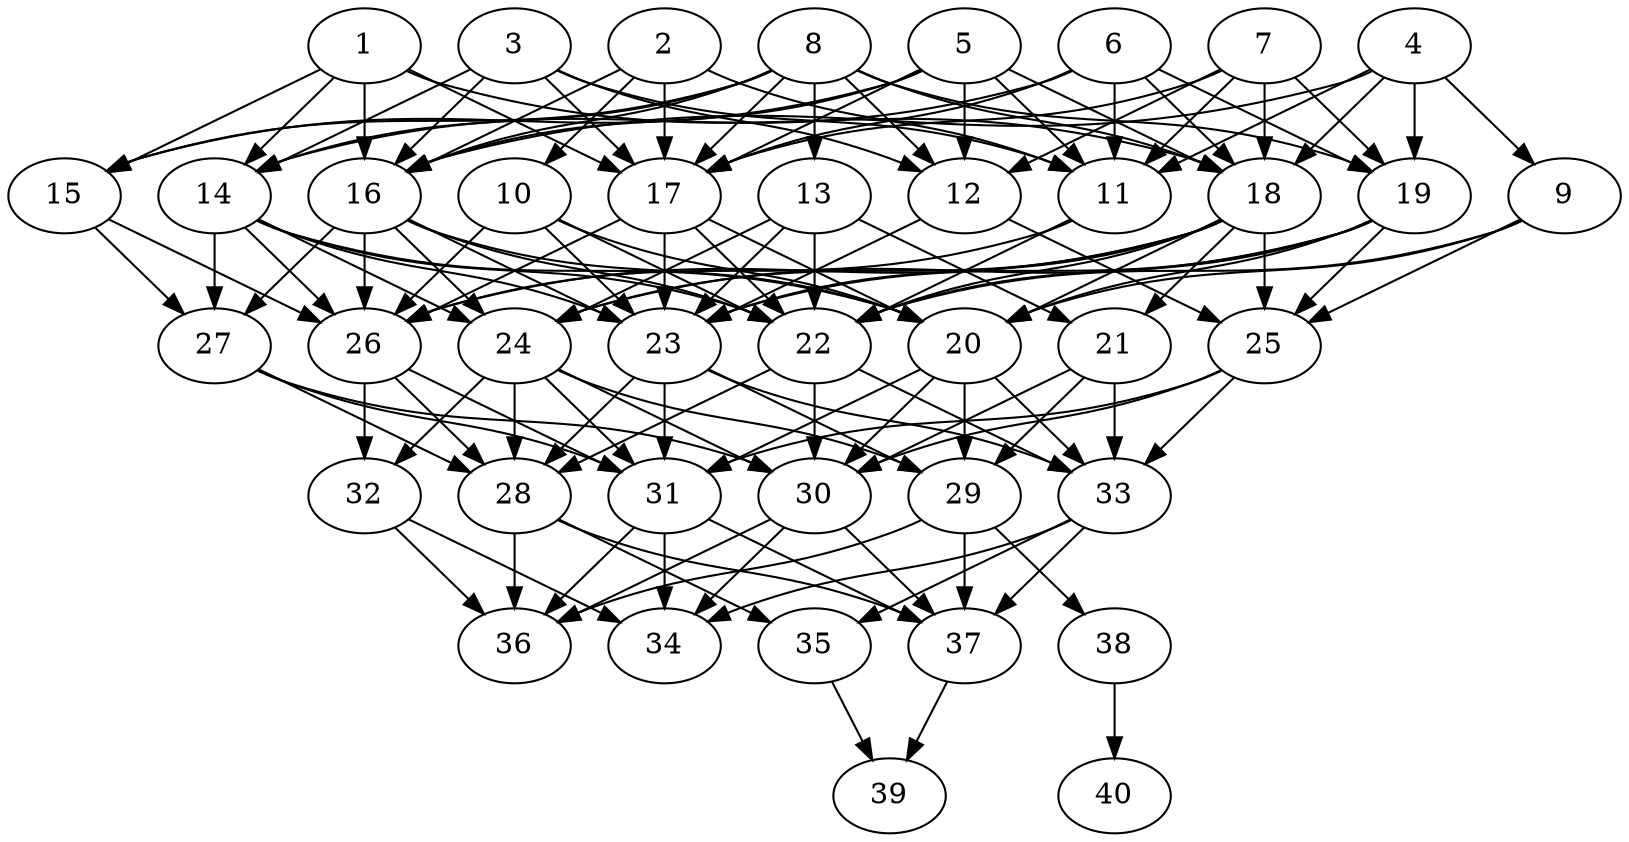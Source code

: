 // DAG automatically generated by daggen at Tue Aug  6 16:28:35 2019
// ./daggen --dot -n 40 --ccr 0.5 --fat 0.6 --regular 0.5 --density 0.8 --mindata 5242880 --maxdata 52428800 
digraph G {
  1 [size="70610944", alpha="0.04", expect_size="35305472"] 
  1 -> 14 [size ="35305472"]
  1 -> 15 [size ="35305472"]
  1 -> 16 [size ="35305472"]
  1 -> 17 [size ="35305472"]
  1 -> 18 [size ="35305472"]
  2 [size="41222144", alpha="0.16", expect_size="20611072"] 
  2 -> 10 [size ="20611072"]
  2 -> 11 [size ="20611072"]
  2 -> 16 [size ="20611072"]
  2 -> 17 [size ="20611072"]
  3 [size="42932224", alpha="0.08", expect_size="21466112"] 
  3 -> 11 [size ="21466112"]
  3 -> 12 [size ="21466112"]
  3 -> 14 [size ="21466112"]
  3 -> 16 [size ="21466112"]
  3 -> 17 [size ="21466112"]
  4 [size="40411136", alpha="0.10", expect_size="20205568"] 
  4 -> 9 [size ="20205568"]
  4 -> 11 [size ="20205568"]
  4 -> 16 [size ="20205568"]
  4 -> 18 [size ="20205568"]
  4 -> 19 [size ="20205568"]
  5 [size="36458496", alpha="0.09", expect_size="18229248"] 
  5 -> 11 [size ="18229248"]
  5 -> 12 [size ="18229248"]
  5 -> 15 [size ="18229248"]
  5 -> 16 [size ="18229248"]
  5 -> 17 [size ="18229248"]
  5 -> 18 [size ="18229248"]
  6 [size="26875904", alpha="0.08", expect_size="13437952"] 
  6 -> 11 [size ="13437952"]
  6 -> 14 [size ="13437952"]
  6 -> 17 [size ="13437952"]
  6 -> 18 [size ="13437952"]
  6 -> 19 [size ="13437952"]
  7 [size="47409152", alpha="0.13", expect_size="23704576"] 
  7 -> 11 [size ="23704576"]
  7 -> 12 [size ="23704576"]
  7 -> 17 [size ="23704576"]
  7 -> 18 [size ="23704576"]
  7 -> 19 [size ="23704576"]
  8 [size="91049984", alpha="0.15", expect_size="45524992"] 
  8 -> 12 [size ="45524992"]
  8 -> 13 [size ="45524992"]
  8 -> 14 [size ="45524992"]
  8 -> 15 [size ="45524992"]
  8 -> 16 [size ="45524992"]
  8 -> 17 [size ="45524992"]
  8 -> 18 [size ="45524992"]
  8 -> 19 [size ="45524992"]
  9 [size="68532224", alpha="0.11", expect_size="34266112"] 
  9 -> 20 [size ="34266112"]
  9 -> 22 [size ="34266112"]
  9 -> 25 [size ="34266112"]
  10 [size="15140864", alpha="0.13", expect_size="7570432"] 
  10 -> 20 [size ="7570432"]
  10 -> 22 [size ="7570432"]
  10 -> 23 [size ="7570432"]
  10 -> 26 [size ="7570432"]
  11 [size="49016832", alpha="0.15", expect_size="24508416"] 
  11 -> 22 [size ="24508416"]
  11 -> 26 [size ="24508416"]
  12 [size="69404672", alpha="0.05", expect_size="34702336"] 
  12 -> 23 [size ="34702336"]
  12 -> 25 [size ="34702336"]
  13 [size="48814080", alpha="0.13", expect_size="24407040"] 
  13 -> 21 [size ="24407040"]
  13 -> 22 [size ="24407040"]
  13 -> 23 [size ="24407040"]
  13 -> 24 [size ="24407040"]
  14 [size="88782848", alpha="0.10", expect_size="44391424"] 
  14 -> 20 [size ="44391424"]
  14 -> 22 [size ="44391424"]
  14 -> 23 [size ="44391424"]
  14 -> 24 [size ="44391424"]
  14 -> 26 [size ="44391424"]
  14 -> 27 [size ="44391424"]
  15 [size="41504768", alpha="0.01", expect_size="20752384"] 
  15 -> 26 [size ="20752384"]
  15 -> 27 [size ="20752384"]
  16 [size="83968000", alpha="0.14", expect_size="41984000"] 
  16 -> 20 [size ="41984000"]
  16 -> 22 [size ="41984000"]
  16 -> 23 [size ="41984000"]
  16 -> 24 [size ="41984000"]
  16 -> 26 [size ="41984000"]
  16 -> 27 [size ="41984000"]
  17 [size="26347520", alpha="0.07", expect_size="13173760"] 
  17 -> 20 [size ="13173760"]
  17 -> 22 [size ="13173760"]
  17 -> 23 [size ="13173760"]
  17 -> 26 [size ="13173760"]
  18 [size="86022144", alpha="0.08", expect_size="43011072"] 
  18 -> 20 [size ="43011072"]
  18 -> 21 [size ="43011072"]
  18 -> 22 [size ="43011072"]
  18 -> 23 [size ="43011072"]
  18 -> 24 [size ="43011072"]
  18 -> 25 [size ="43011072"]
  18 -> 26 [size ="43011072"]
  19 [size="62550016", alpha="0.17", expect_size="31275008"] 
  19 -> 20 [size ="31275008"]
  19 -> 22 [size ="31275008"]
  19 -> 23 [size ="31275008"]
  19 -> 24 [size ="31275008"]
  19 -> 25 [size ="31275008"]
  20 [size="18487296", alpha="0.09", expect_size="9243648"] 
  20 -> 29 [size ="9243648"]
  20 -> 30 [size ="9243648"]
  20 -> 31 [size ="9243648"]
  20 -> 33 [size ="9243648"]
  21 [size="77547520", alpha="0.15", expect_size="38773760"] 
  21 -> 29 [size ="38773760"]
  21 -> 30 [size ="38773760"]
  21 -> 33 [size ="38773760"]
  22 [size="53178368", alpha="0.07", expect_size="26589184"] 
  22 -> 28 [size ="26589184"]
  22 -> 30 [size ="26589184"]
  22 -> 33 [size ="26589184"]
  23 [size="76044288", alpha="0.06", expect_size="38022144"] 
  23 -> 28 [size ="38022144"]
  23 -> 29 [size ="38022144"]
  23 -> 31 [size ="38022144"]
  23 -> 33 [size ="38022144"]
  24 [size="40689664", alpha="0.11", expect_size="20344832"] 
  24 -> 28 [size ="20344832"]
  24 -> 29 [size ="20344832"]
  24 -> 30 [size ="20344832"]
  24 -> 31 [size ="20344832"]
  24 -> 32 [size ="20344832"]
  25 [size="88592384", alpha="0.01", expect_size="44296192"] 
  25 -> 30 [size ="44296192"]
  25 -> 31 [size ="44296192"]
  25 -> 33 [size ="44296192"]
  26 [size="93444096", alpha="0.15", expect_size="46722048"] 
  26 -> 28 [size ="46722048"]
  26 -> 31 [size ="46722048"]
  26 -> 32 [size ="46722048"]
  27 [size="64053248", alpha="0.17", expect_size="32026624"] 
  27 -> 28 [size ="32026624"]
  27 -> 30 [size ="32026624"]
  27 -> 31 [size ="32026624"]
  28 [size="98942976", alpha="0.16", expect_size="49471488"] 
  28 -> 35 [size ="49471488"]
  28 -> 36 [size ="49471488"]
  28 -> 37 [size ="49471488"]
  29 [size="42147840", alpha="0.08", expect_size="21073920"] 
  29 -> 36 [size ="21073920"]
  29 -> 37 [size ="21073920"]
  29 -> 38 [size ="21073920"]
  30 [size="26378240", alpha="0.00", expect_size="13189120"] 
  30 -> 34 [size ="13189120"]
  30 -> 36 [size ="13189120"]
  30 -> 37 [size ="13189120"]
  31 [size="70461440", alpha="0.01", expect_size="35230720"] 
  31 -> 34 [size ="35230720"]
  31 -> 36 [size ="35230720"]
  31 -> 37 [size ="35230720"]
  32 [size="45780992", alpha="0.14", expect_size="22890496"] 
  32 -> 34 [size ="22890496"]
  32 -> 36 [size ="22890496"]
  33 [size="77447168", alpha="0.15", expect_size="38723584"] 
  33 -> 34 [size ="38723584"]
  33 -> 35 [size ="38723584"]
  33 -> 37 [size ="38723584"]
  34 [size="103532544", alpha="0.12", expect_size="51766272"] 
  35 [size="59594752", alpha="0.17", expect_size="29797376"] 
  35 -> 39 [size ="29797376"]
  36 [size="65976320", alpha="0.17", expect_size="32988160"] 
  37 [size="44701696", alpha="0.20", expect_size="22350848"] 
  37 -> 39 [size ="22350848"]
  38 [size="32690176", alpha="0.19", expect_size="16345088"] 
  38 -> 40 [size ="16345088"]
  39 [size="16140288", alpha="0.09", expect_size="8070144"] 
  40 [size="53096448", alpha="0.01", expect_size="26548224"] 
}
